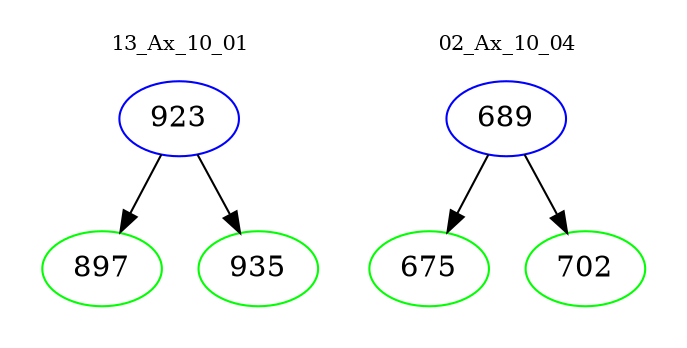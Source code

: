 digraph{
subgraph cluster_0 {
color = white
label = "13_Ax_10_01";
fontsize=10;
T0_923 [label="923", color="blue"]
T0_923 -> T0_897 [color="black"]
T0_897 [label="897", color="green"]
T0_923 -> T0_935 [color="black"]
T0_935 [label="935", color="green"]
}
subgraph cluster_1 {
color = white
label = "02_Ax_10_04";
fontsize=10;
T1_689 [label="689", color="blue"]
T1_689 -> T1_675 [color="black"]
T1_675 [label="675", color="green"]
T1_689 -> T1_702 [color="black"]
T1_702 [label="702", color="green"]
}
}

